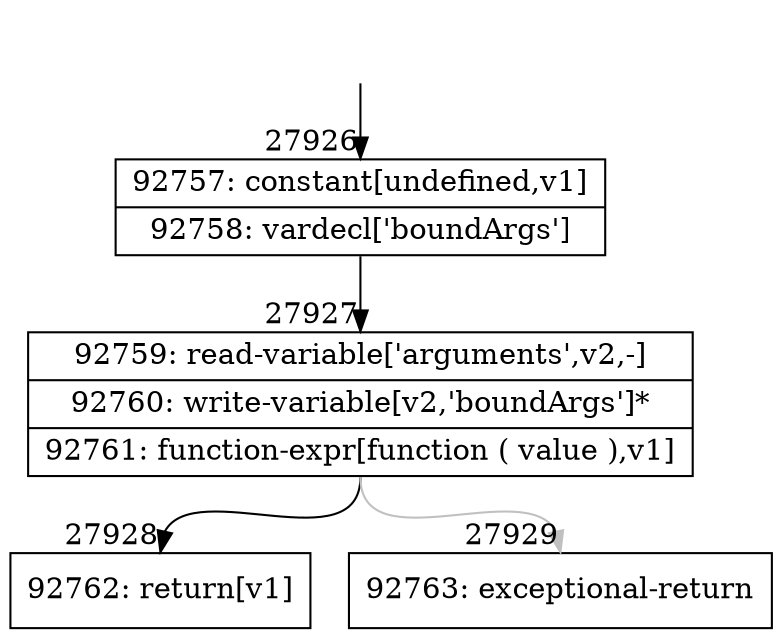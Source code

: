 digraph {
rankdir="TD"
BB_entry2442[shape=none,label=""];
BB_entry2442 -> BB27926 [tailport=s, headport=n, headlabel="    27926"]
BB27926 [shape=record label="{92757: constant[undefined,v1]|92758: vardecl['boundArgs']}" ] 
BB27926 -> BB27927 [tailport=s, headport=n, headlabel="      27927"]
BB27927 [shape=record label="{92759: read-variable['arguments',v2,-]|92760: write-variable[v2,'boundArgs']*|92761: function-expr[function ( value ),v1]}" ] 
BB27927 -> BB27928 [tailport=s, headport=n, headlabel="      27928"]
BB27927 -> BB27929 [tailport=s, headport=n, color=gray, headlabel="      27929"]
BB27928 [shape=record label="{92762: return[v1]}" ] 
BB27929 [shape=record label="{92763: exceptional-return}" ] 
//#$~ 50091
}
